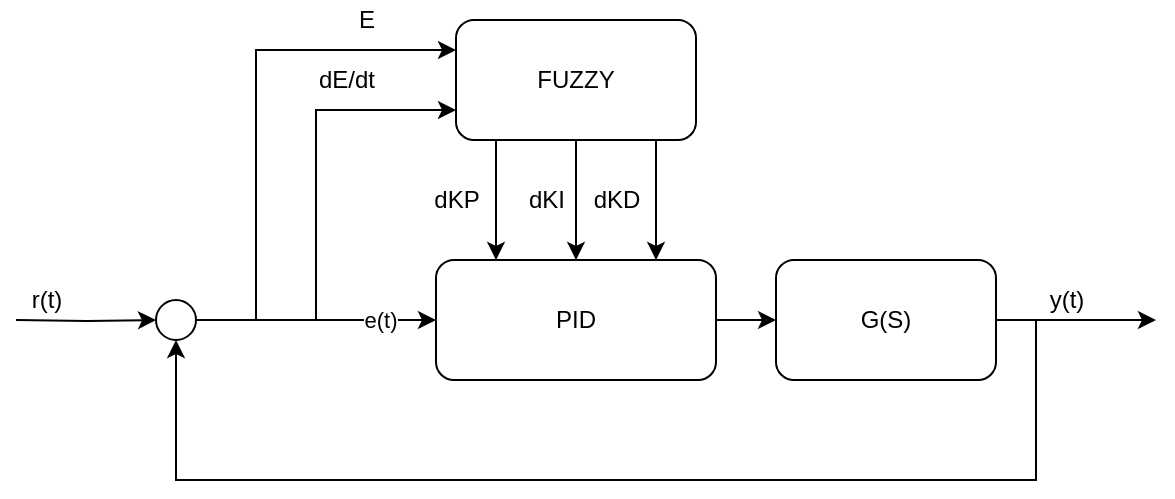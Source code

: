<mxfile version="13.1.11" type="github">
  <diagram id="k1IZCnCZjMCAsr3r2bsj" name="Page-1">
    <mxGraphModel dx="1038" dy="556" grid="1" gridSize="10" guides="1" tooltips="1" connect="1" arrows="1" fold="1" page="1" pageScale="1" pageWidth="827" pageHeight="1169" math="0" shadow="0">
      <root>
        <mxCell id="0" />
        <mxCell id="1" parent="0" />
        <mxCell id="gdeIAcKyOvS8LISmcvML-7" style="edgeStyle=orthogonalEdgeStyle;rounded=0;orthogonalLoop=1;jettySize=auto;html=1;entryX=0;entryY=0.5;entryDx=0;entryDy=0;" parent="1" target="gdeIAcKyOvS8LISmcvML-3" edge="1">
          <mxGeometry relative="1" as="geometry">
            <mxPoint x="160" y="290" as="sourcePoint" />
          </mxGeometry>
        </mxCell>
        <mxCell id="gdeIAcKyOvS8LISmcvML-6" style="edgeStyle=orthogonalEdgeStyle;rounded=0;orthogonalLoop=1;jettySize=auto;html=1;exitX=1;exitY=0.5;exitDx=0;exitDy=0;entryX=0;entryY=0.5;entryDx=0;entryDy=0;" parent="1" source="gdeIAcKyOvS8LISmcvML-3" target="5BWeS_tCnwVqCxFv6N7e-6" edge="1">
          <mxGeometry relative="1" as="geometry">
            <Array as="points" />
            <mxPoint x="360" y="290" as="targetPoint" />
          </mxGeometry>
        </mxCell>
        <mxCell id="gdeIAcKyOvS8LISmcvML-24" value="e(t)" style="edgeLabel;html=1;align=center;verticalAlign=middle;resizable=0;points=[];" parent="gdeIAcKyOvS8LISmcvML-6" vertex="1" connectable="0">
          <mxGeometry x="0.288" y="-1" relative="1" as="geometry">
            <mxPoint x="14" y="-1" as="offset" />
          </mxGeometry>
        </mxCell>
        <mxCell id="gdeIAcKyOvS8LISmcvML-12" style="edgeStyle=orthogonalEdgeStyle;rounded=0;orthogonalLoop=1;jettySize=auto;html=1;entryX=0;entryY=0.25;entryDx=0;entryDy=0;" parent="1" edge="1">
          <mxGeometry relative="1" as="geometry">
            <mxPoint x="280" y="290" as="sourcePoint" />
            <Array as="points">
              <mxPoint x="280" y="280" />
              <mxPoint x="280" y="185" />
            </Array>
            <mxPoint x="380" y="155" as="targetPoint" />
          </mxGeometry>
        </mxCell>
        <mxCell id="gdeIAcKyOvS8LISmcvML-13" style="edgeStyle=orthogonalEdgeStyle;rounded=0;orthogonalLoop=1;jettySize=auto;html=1;entryX=0;entryY=0.75;entryDx=0;entryDy=0;" parent="1" edge="1">
          <mxGeometry relative="1" as="geometry">
            <mxPoint x="310" y="290" as="sourcePoint" />
            <Array as="points">
              <mxPoint x="310" y="280" />
              <mxPoint x="310" y="215" />
            </Array>
            <mxPoint x="380" y="185" as="targetPoint" />
          </mxGeometry>
        </mxCell>
        <mxCell id="gdeIAcKyOvS8LISmcvML-3" value="" style="ellipse;whiteSpace=wrap;html=1;aspect=fixed;" parent="1" vertex="1">
          <mxGeometry x="230" y="280" width="20" height="20" as="geometry" />
        </mxCell>
        <mxCell id="gdeIAcKyOvS8LISmcvML-9" style="edgeStyle=orthogonalEdgeStyle;rounded=0;orthogonalLoop=1;jettySize=auto;html=1;exitX=0.5;exitY=1;exitDx=0;exitDy=0;entryX=0.5;entryY=0;entryDx=0;entryDy=0;" parent="1" edge="1">
          <mxGeometry relative="1" as="geometry">
            <mxPoint x="440" y="200" as="sourcePoint" />
            <mxPoint x="440" y="260" as="targetPoint" />
          </mxGeometry>
        </mxCell>
        <mxCell id="gdeIAcKyOvS8LISmcvML-10" style="edgeStyle=orthogonalEdgeStyle;rounded=0;orthogonalLoop=1;jettySize=auto;html=1;exitX=0.75;exitY=1;exitDx=0;exitDy=0;entryX=0.75;entryY=0;entryDx=0;entryDy=0;" parent="1" edge="1">
          <mxGeometry relative="1" as="geometry">
            <mxPoint x="480" y="200" as="sourcePoint" />
            <mxPoint x="480" y="260" as="targetPoint" />
          </mxGeometry>
        </mxCell>
        <mxCell id="gdeIAcKyOvS8LISmcvML-16" value="E" style="text;html=1;align=center;verticalAlign=middle;resizable=0;points=[];autosize=1;" parent="1" vertex="1">
          <mxGeometry x="325" y="130" width="20" height="20" as="geometry" />
        </mxCell>
        <mxCell id="gdeIAcKyOvS8LISmcvML-18" value="dE/dt" style="text;html=1;align=center;verticalAlign=middle;resizable=0;points=[];autosize=1;" parent="1" vertex="1">
          <mxGeometry x="305" y="160" width="40" height="20" as="geometry" />
        </mxCell>
        <mxCell id="gdeIAcKyOvS8LISmcvML-8" style="edgeStyle=orthogonalEdgeStyle;rounded=0;orthogonalLoop=1;jettySize=auto;html=1;exitX=0.25;exitY=1;exitDx=0;exitDy=0;entryX=0.25;entryY=0;entryDx=0;entryDy=0;" parent="1" edge="1">
          <mxGeometry relative="1" as="geometry">
            <Array as="points">
              <mxPoint x="400" y="230" />
              <mxPoint x="400" y="230" />
            </Array>
            <mxPoint x="400" y="200" as="sourcePoint" />
            <mxPoint x="400" y="260" as="targetPoint" />
          </mxGeometry>
        </mxCell>
        <mxCell id="gdeIAcKyOvS8LISmcvML-25" value="y(t)" style="text;html=1;align=center;verticalAlign=middle;resizable=0;points=[];autosize=1;" parent="1" vertex="1">
          <mxGeometry x="670" y="270" width="30" height="20" as="geometry" />
        </mxCell>
        <mxCell id="gdeIAcKyOvS8LISmcvML-26" value="r(t)" style="text;html=1;align=center;verticalAlign=middle;resizable=0;points=[];autosize=1;" parent="1" vertex="1">
          <mxGeometry x="160" y="270" width="30" height="20" as="geometry" />
        </mxCell>
        <mxCell id="5BWeS_tCnwVqCxFv6N7e-1" value="dKP" style="text;html=1;align=center;verticalAlign=middle;resizable=0;points=[];autosize=1;" vertex="1" parent="1">
          <mxGeometry x="360" y="220" width="40" height="20" as="geometry" />
        </mxCell>
        <mxCell id="5BWeS_tCnwVqCxFv6N7e-3" value="dKI" style="text;html=1;align=center;verticalAlign=middle;resizable=0;points=[];autosize=1;" vertex="1" parent="1">
          <mxGeometry x="410" y="220" width="30" height="20" as="geometry" />
        </mxCell>
        <mxCell id="5BWeS_tCnwVqCxFv6N7e-4" value="dKD" style="text;html=1;align=center;verticalAlign=middle;resizable=0;points=[];autosize=1;" vertex="1" parent="1">
          <mxGeometry x="440" y="220" width="40" height="20" as="geometry" />
        </mxCell>
        <mxCell id="5BWeS_tCnwVqCxFv6N7e-9" style="edgeStyle=orthogonalEdgeStyle;rounded=0;orthogonalLoop=1;jettySize=auto;html=1;exitX=1;exitY=0.5;exitDx=0;exitDy=0;" edge="1" parent="1" source="5BWeS_tCnwVqCxFv6N7e-5">
          <mxGeometry relative="1" as="geometry">
            <mxPoint x="730" y="290" as="targetPoint" />
          </mxGeometry>
        </mxCell>
        <mxCell id="5BWeS_tCnwVqCxFv6N7e-10" style="edgeStyle=orthogonalEdgeStyle;rounded=0;orthogonalLoop=1;jettySize=auto;html=1;entryX=0.5;entryY=1;entryDx=0;entryDy=0;" edge="1" parent="1" target="gdeIAcKyOvS8LISmcvML-3">
          <mxGeometry relative="1" as="geometry">
            <mxPoint x="670" y="290" as="sourcePoint" />
            <Array as="points">
              <mxPoint x="670" y="370" />
              <mxPoint x="240" y="370" />
            </Array>
          </mxGeometry>
        </mxCell>
        <mxCell id="5BWeS_tCnwVqCxFv6N7e-5" value="G(S)" style="rounded=1;whiteSpace=wrap;html=1;" vertex="1" parent="1">
          <mxGeometry x="540" y="260" width="110" height="60" as="geometry" />
        </mxCell>
        <mxCell id="5BWeS_tCnwVqCxFv6N7e-8" style="edgeStyle=orthogonalEdgeStyle;rounded=0;orthogonalLoop=1;jettySize=auto;html=1;exitX=1;exitY=0.5;exitDx=0;exitDy=0;entryX=0;entryY=0.5;entryDx=0;entryDy=0;" edge="1" parent="1" source="5BWeS_tCnwVqCxFv6N7e-6" target="5BWeS_tCnwVqCxFv6N7e-5">
          <mxGeometry relative="1" as="geometry" />
        </mxCell>
        <mxCell id="5BWeS_tCnwVqCxFv6N7e-6" value="PID" style="rounded=1;whiteSpace=wrap;html=1;" vertex="1" parent="1">
          <mxGeometry x="370" y="260" width="140" height="60" as="geometry" />
        </mxCell>
        <mxCell id="5BWeS_tCnwVqCxFv6N7e-7" value="FUZZY" style="rounded=1;whiteSpace=wrap;html=1;" vertex="1" parent="1">
          <mxGeometry x="380" y="140" width="120" height="60" as="geometry" />
        </mxCell>
      </root>
    </mxGraphModel>
  </diagram>
</mxfile>
